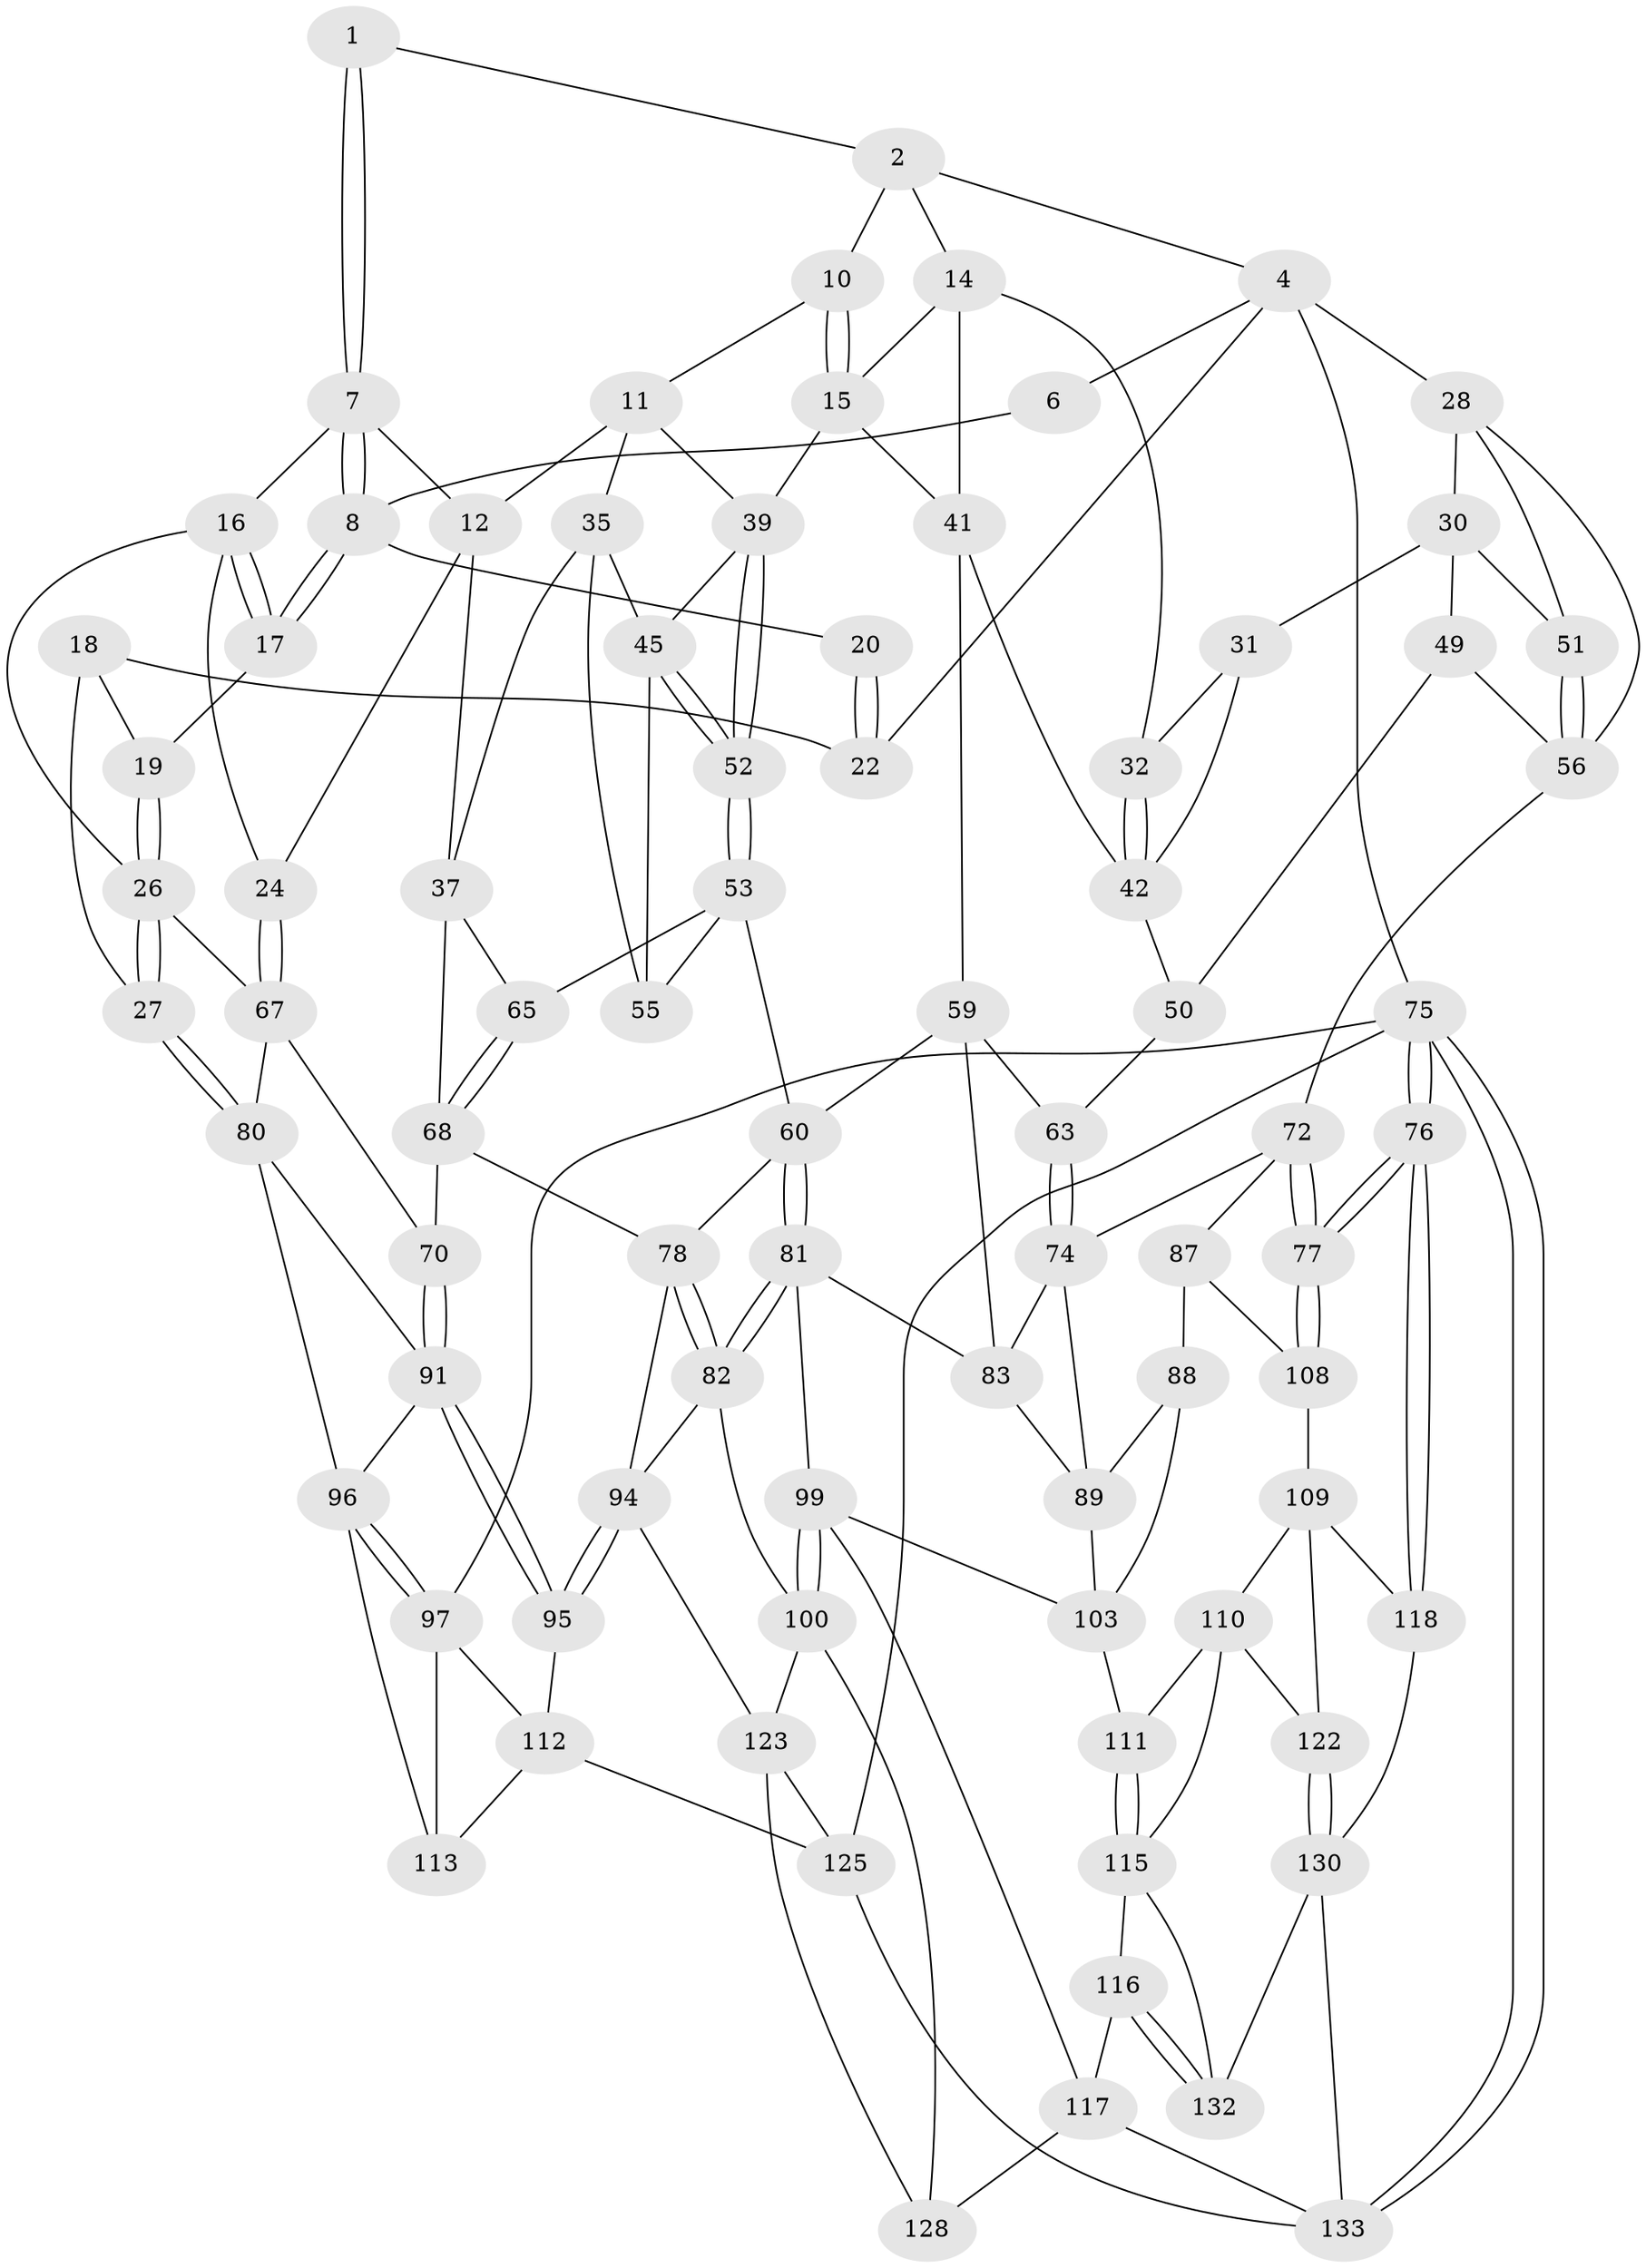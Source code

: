 // Generated by graph-tools (version 1.1) at 2025/52/02/27/25 19:52:41]
// undirected, 82 vertices, 181 edges
graph export_dot {
graph [start="1"]
  node [color=gray90,style=filled];
  1 [pos="+0.34359531190823245+0"];
  2 [pos="+0.6712879411380505+0",super="+3"];
  4 [pos="+1+0",super="+5"];
  6 [pos="+0+0"];
  7 [pos="+0.33779005672350937+0",super="+13"];
  8 [pos="+0.17096882054288243+0.1307165911040523",super="+9"];
  10 [pos="+0.5949723832514271+0.06492961861520105"];
  11 [pos="+0.516597530171315+0.12791327780426187",super="+34"];
  12 [pos="+0.41213786812463005+0.08887522197410269",super="+23"];
  14 [pos="+0.8556004899350392+0.0856777609722493",super="+33"];
  15 [pos="+0.70972898266194+0.16396989710457782",super="+38"];
  16 [pos="+0.1993298447611417+0.19453207881094184",super="+25"];
  17 [pos="+0.17100038938780418+0.13565362784726015"];
  18 [pos="+0.051738119823843756+0.14917700927799432",super="+21"];
  19 [pos="+0.08389980646360727+0.15170294323160355"];
  20 [pos="+0+0.030415749106099357"];
  22 [pos="+0+0"];
  24 [pos="+0.3058899131464676+0.30462881060553765"];
  26 [pos="+0+0.3738534158934815",super="+44"];
  27 [pos="+0+0.40364677721774705"];
  28 [pos="+1+0",super="+29"];
  30 [pos="+0.9330836601176101+0.25739795397543913",super="+48"];
  31 [pos="+0.9146248618617762+0.2537641551572697"];
  32 [pos="+0.8665756982664958+0.18159169561066538"];
  35 [pos="+0.3914403437051135+0.30600559857228443",super="+36"];
  37 [pos="+0.34493629627117206+0.32511217478490445",super="+66"];
  39 [pos="+0.6679883202852827+0.2618968761546852",super="+40"];
  41 [pos="+0.7412377085151071+0.30751427830108163",super="+43"];
  42 [pos="+0.8123260110522035+0.34922870147184576",super="+47"];
  45 [pos="+0.5367566266925338+0.28624714515100297",super="+46"];
  49 [pos="+0.9252824590489432+0.3527689783689407",super="+58"];
  50 [pos="+0.8860124209231731+0.3741049270416613",super="+62"];
  51 [pos="+0.991373316001708+0.32416038935445546"];
  52 [pos="+0.6017440861518046+0.31258901312950454"];
  53 [pos="+0.5754656564369303+0.4351358995978617",super="+54"];
  55 [pos="+0.5345613081830756+0.38090286659505085"];
  56 [pos="+1+0.3739527892620756",super="+57"];
  59 [pos="+0.7388346615868328+0.43045880557153426",super="+64"];
  60 [pos="+0.6324307384658447+0.45980993775281853",super="+61"];
  63 [pos="+0.9191900626741302+0.4899941466501704"];
  65 [pos="+0.5657997456204623+0.43410703648685833"];
  67 [pos="+0.18351319672687383+0.4112631432749889",super="+71"];
  68 [pos="+0.3656041435834283+0.4916600098960331",super="+69"];
  70 [pos="+0.21410727468864596+0.5486546592067056"];
  72 [pos="+1+0.594924215118332",super="+73"];
  74 [pos="+0.9287725815365223+0.5214869910916036",super="+86"];
  75 [pos="+1+1",super="+98"];
  76 [pos="+1+0.9807695650605518"];
  77 [pos="+1+0.6993211011844163"];
  78 [pos="+0.512998126867426+0.5428215928530652",super="+79"];
  80 [pos="+0+0.6290078988570182",super="+93"];
  81 [pos="+0.6442065925747217+0.6044181730167514",super="+85"];
  82 [pos="+0.5871753675173977+0.6332205028855203",super="+101"];
  83 [pos="+0.7758009151197588+0.562398474365686",super="+84"];
  87 [pos="+0.9111738607232017+0.6368949857722485",super="+107"];
  88 [pos="+0.8877853146252017+0.6365151718244121",super="+102"];
  89 [pos="+0.8735401173561628+0.6323495551995513",super="+90"];
  91 [pos="+0.22635404269458909+0.7224495601409848",super="+92"];
  94 [pos="+0.4026570381105295+0.7125682688632009",super="+106"];
  95 [pos="+0.2736831565657447+0.7386551738141843"];
  96 [pos="+0+0.7841170125093109",super="+114"];
  97 [pos="+0+1",super="+135"];
  99 [pos="+0.6793686390982375+0.7625831351985767",super="+105"];
  100 [pos="+0.6293789991566254+0.7761530126144045",super="+129"];
  103 [pos="+0.7934610028454246+0.7430533394860467",super="+104"];
  108 [pos="+0.9757268374521393+0.7213559668700107"];
  109 [pos="+0.9471978204210342+0.7690343834490184",super="+119"];
  110 [pos="+0.8942943680131297+0.7967546499247574",super="+120"];
  111 [pos="+0.8717278311687864+0.7961541128279676"];
  112 [pos="+0.26662865085937837+0.7900256992060112",super="+126"];
  113 [pos="+0.190404368301178+0.8800732748888377"];
  115 [pos="+0.8519404120492101+0.8374569833497153",super="+121"];
  116 [pos="+0.7824472077116904+0.8489755971957985"];
  117 [pos="+0.7668392548121553+0.847001959379207",super="+127"];
  118 [pos="+0.9896034472189814+0.8591749938000095"];
  122 [pos="+0.9344706731203644+0.8463392296548928"];
  123 [pos="+0.4278687925964756+0.8162519343262958",super="+124"];
  125 [pos="+0.3333154702102771+1",super="+136"];
  128 [pos="+0.6053499037279265+0.9085121099204748"];
  130 [pos="+0.9339288668650452+0.8873492657782501",super="+131"];
  132 [pos="+0.8847087537840199+0.9025908147088594"];
  133 [pos="+0.9066930348827743+1",super="+134"];
  1 -- 2;
  1 -- 7;
  1 -- 7;
  2 -- 10;
  2 -- 4;
  2 -- 14;
  4 -- 28;
  4 -- 75 [weight=2];
  4 -- 6;
  4 -- 22;
  6 -- 8;
  7 -- 8;
  7 -- 8;
  7 -- 16;
  7 -- 12;
  8 -- 17;
  8 -- 17;
  8 -- 20;
  10 -- 11;
  10 -- 15;
  10 -- 15;
  11 -- 12;
  11 -- 35;
  11 -- 39;
  12 -- 24;
  12 -- 37;
  14 -- 15;
  14 -- 32;
  14 -- 41;
  15 -- 41;
  15 -- 39;
  16 -- 17;
  16 -- 17;
  16 -- 24;
  16 -- 26;
  17 -- 19;
  18 -- 19;
  18 -- 27;
  18 -- 22;
  19 -- 26;
  19 -- 26;
  20 -- 22;
  20 -- 22;
  24 -- 67;
  24 -- 67;
  26 -- 27;
  26 -- 27;
  26 -- 67;
  27 -- 80;
  27 -- 80;
  28 -- 56;
  28 -- 51;
  28 -- 30;
  30 -- 31;
  30 -- 49;
  30 -- 51;
  31 -- 32;
  31 -- 42;
  32 -- 42;
  32 -- 42;
  35 -- 45;
  35 -- 37;
  35 -- 55;
  37 -- 65;
  37 -- 68;
  39 -- 52;
  39 -- 52;
  39 -- 45;
  41 -- 42;
  41 -- 59;
  42 -- 50;
  45 -- 52;
  45 -- 52;
  45 -- 55;
  49 -- 50 [weight=2];
  49 -- 56;
  50 -- 63;
  51 -- 56;
  51 -- 56;
  52 -- 53;
  52 -- 53;
  53 -- 65;
  53 -- 55;
  53 -- 60;
  56 -- 72;
  59 -- 60;
  59 -- 83;
  59 -- 63;
  60 -- 81;
  60 -- 81;
  60 -- 78;
  63 -- 74;
  63 -- 74;
  65 -- 68;
  65 -- 68;
  67 -- 80;
  67 -- 70;
  68 -- 70;
  68 -- 78;
  70 -- 91;
  70 -- 91;
  72 -- 77;
  72 -- 77;
  72 -- 74;
  72 -- 87;
  74 -- 89;
  74 -- 83;
  75 -- 76;
  75 -- 76;
  75 -- 133;
  75 -- 133;
  75 -- 97;
  75 -- 125;
  76 -- 77;
  76 -- 77;
  76 -- 118;
  76 -- 118;
  77 -- 108;
  77 -- 108;
  78 -- 82;
  78 -- 82;
  78 -- 94;
  80 -- 91;
  80 -- 96;
  81 -- 82;
  81 -- 82;
  81 -- 99;
  81 -- 83;
  82 -- 100;
  82 -- 94;
  83 -- 89;
  87 -- 88 [weight=2];
  87 -- 108;
  88 -- 89;
  88 -- 103;
  89 -- 103;
  91 -- 95;
  91 -- 95;
  91 -- 96;
  94 -- 95;
  94 -- 95;
  94 -- 123;
  95 -- 112;
  96 -- 97;
  96 -- 97;
  96 -- 113;
  97 -- 112;
  97 -- 113;
  99 -- 100;
  99 -- 100;
  99 -- 117;
  99 -- 103;
  100 -- 128;
  100 -- 123;
  103 -- 111;
  108 -- 109;
  109 -- 110;
  109 -- 122;
  109 -- 118;
  110 -- 111;
  110 -- 122;
  110 -- 115;
  111 -- 115;
  111 -- 115;
  112 -- 113;
  112 -- 125;
  115 -- 116;
  115 -- 132;
  116 -- 117;
  116 -- 132;
  116 -- 132;
  117 -- 128;
  117 -- 133;
  118 -- 130;
  122 -- 130;
  122 -- 130;
  123 -- 128;
  123 -- 125;
  125 -- 133;
  130 -- 132;
  130 -- 133;
}
